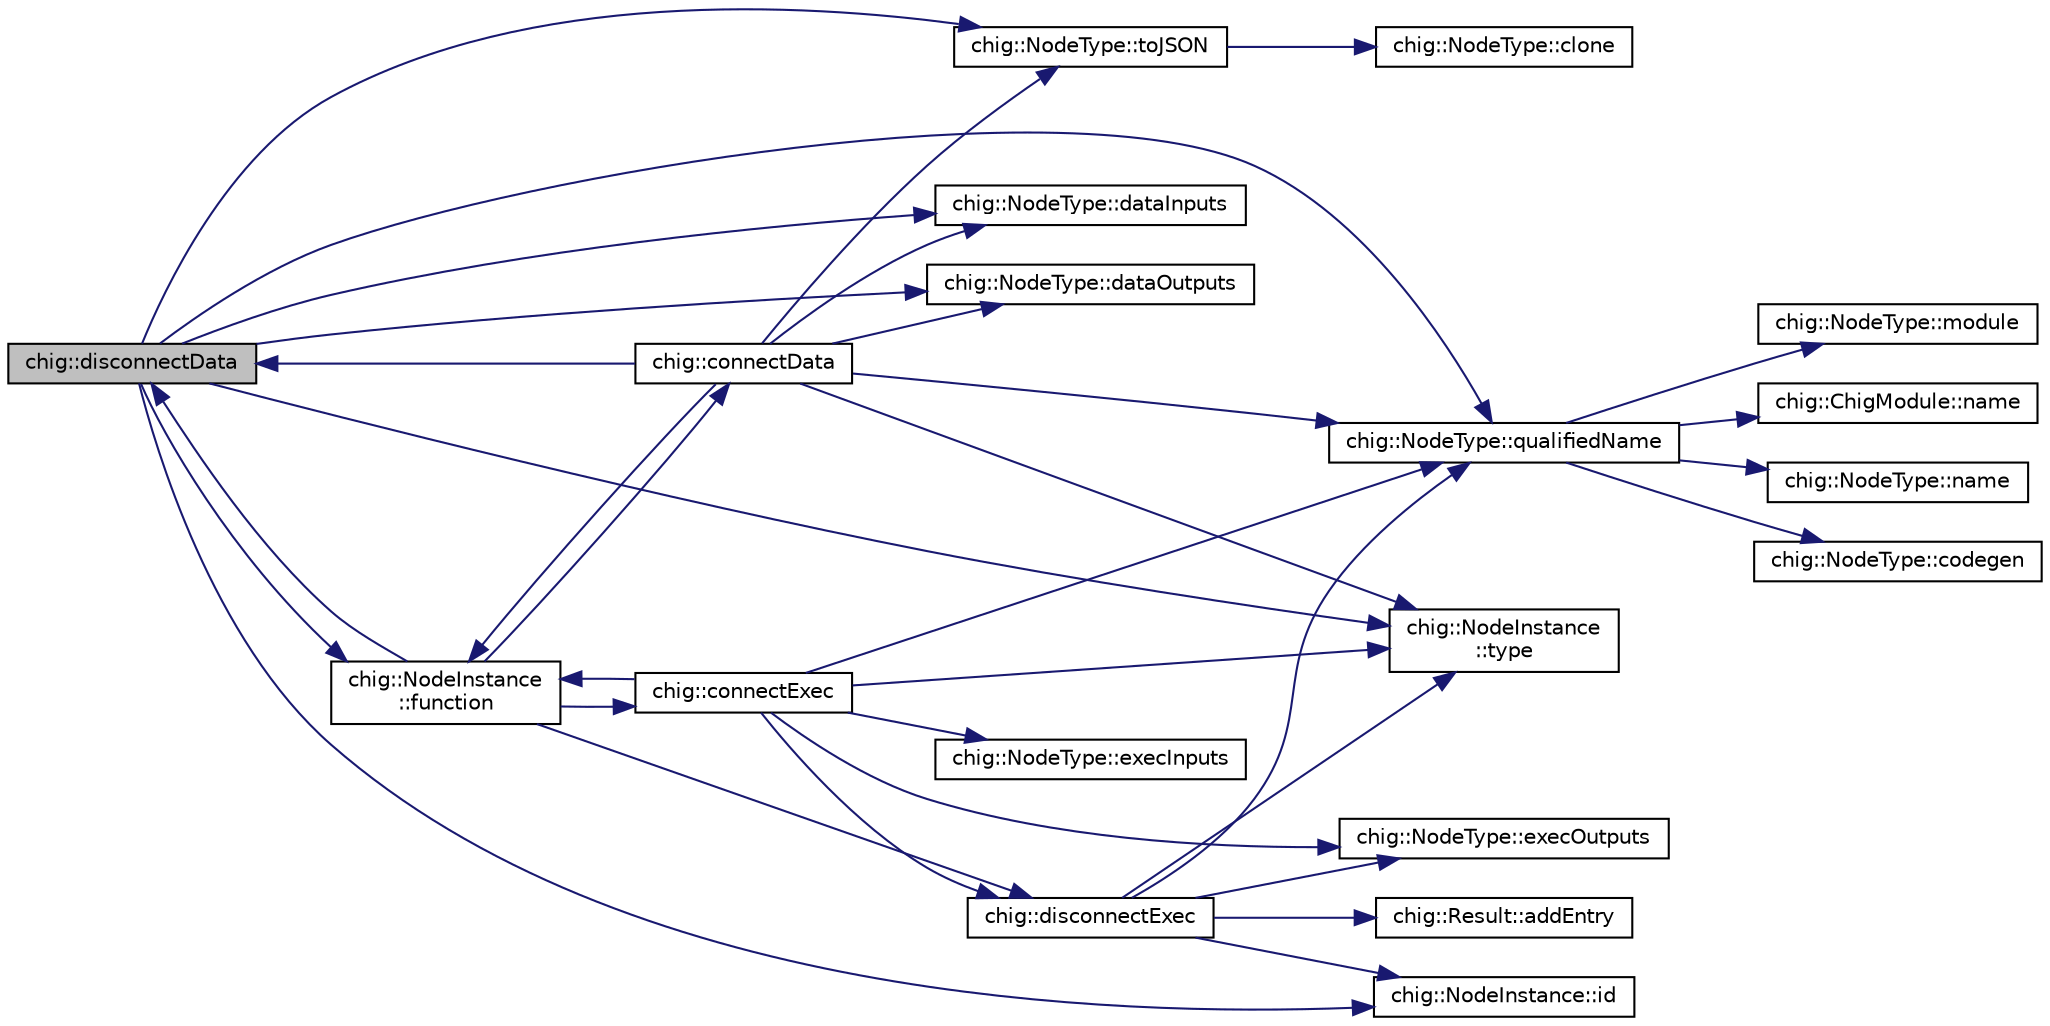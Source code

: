 digraph "chig::disconnectData"
{
 // INTERACTIVE_SVG=YES
  edge [fontname="Helvetica",fontsize="10",labelfontname="Helvetica",labelfontsize="10"];
  node [fontname="Helvetica",fontsize="10",shape=record];
  rankdir="LR";
  Node94 [label="chig::disconnectData",height=0.2,width=0.4,color="black", fillcolor="grey75", style="filled", fontcolor="black"];
  Node94 -> Node95 [color="midnightblue",fontsize="10",style="solid",fontname="Helvetica"];
  Node95 [label="chig::NodeType::dataInputs",height=0.2,width=0.4,color="black", fillcolor="white", style="filled",URL="$structchig_1_1NodeType.html#a3dfb8b1b093b9de0ee59e8eee7ab84e1"];
  Node94 -> Node96 [color="midnightblue",fontsize="10",style="solid",fontname="Helvetica"];
  Node96 [label="chig::NodeType::dataOutputs",height=0.2,width=0.4,color="black", fillcolor="white", style="filled",URL="$structchig_1_1NodeType.html#a7eb591e0e93940aeef541d9d37679b61"];
  Node94 -> Node97 [color="midnightblue",fontsize="10",style="solid",fontname="Helvetica"];
  Node97 [label="chig::NodeInstance\l::function",height=0.2,width=0.4,color="black", fillcolor="white", style="filled",URL="$structchig_1_1NodeInstance.html#ac06ee5988ee5f130088fee83a550f4d2",tooltip="Get the containing GraphFunction. "];
  Node97 -> Node98 [color="midnightblue",fontsize="10",style="solid",fontname="Helvetica"];
  Node98 [label="chig::connectData",height=0.2,width=0.4,color="black", fillcolor="white", style="filled",URL="$namespacechig.html#ad3c2fc880f6843f9a8a0f5ee0d62249d"];
  Node98 -> Node95 [color="midnightblue",fontsize="10",style="solid",fontname="Helvetica"];
  Node98 -> Node96 [color="midnightblue",fontsize="10",style="solid",fontname="Helvetica"];
  Node98 -> Node94 [color="midnightblue",fontsize="10",style="solid",fontname="Helvetica"];
  Node98 -> Node97 [color="midnightblue",fontsize="10",style="solid",fontname="Helvetica"];
  Node98 -> Node99 [color="midnightblue",fontsize="10",style="solid",fontname="Helvetica"];
  Node99 [label="chig::NodeType::qualifiedName",height=0.2,width=0.4,color="black", fillcolor="white", style="filled",URL="$structchig_1_1NodeType.html#aec01c9c30813ec9f0e15dda0f7ae34f3"];
  Node99 -> Node100 [color="midnightblue",fontsize="10",style="solid",fontname="Helvetica"];
  Node100 [label="chig::NodeType::module",height=0.2,width=0.4,color="black", fillcolor="white", style="filled",URL="$structchig_1_1NodeType.html#ad18d6f37b20e92bcd580bcf7c7504e64"];
  Node99 -> Node101 [color="midnightblue",fontsize="10",style="solid",fontname="Helvetica"];
  Node101 [label="chig::ChigModule::name",height=0.2,width=0.4,color="black", fillcolor="white", style="filled",URL="$structchig_1_1ChigModule.html#a1fe8df6ff170ecd33057387571bb5cd2"];
  Node99 -> Node102 [color="midnightblue",fontsize="10",style="solid",fontname="Helvetica"];
  Node102 [label="chig::NodeType::name",height=0.2,width=0.4,color="black", fillcolor="white", style="filled",URL="$structchig_1_1NodeType.html#aeba0c62eaae2a477171d83a65c877f53"];
  Node99 -> Node103 [color="midnightblue",fontsize="10",style="solid",fontname="Helvetica"];
  Node103 [label="chig::NodeType::codegen",height=0.2,width=0.4,color="black", fillcolor="white", style="filled",URL="$structchig_1_1NodeType.html#a2d6fbd28daa967f8d8a3b57351137b9b"];
  Node98 -> Node104 [color="midnightblue",fontsize="10",style="solid",fontname="Helvetica"];
  Node104 [label="chig::NodeType::toJSON",height=0.2,width=0.4,color="black", fillcolor="white", style="filled",URL="$structchig_1_1NodeType.html#ae32c95d458c85ea3633a3e5cb9fd321c"];
  Node104 -> Node105 [color="midnightblue",fontsize="10",style="solid",fontname="Helvetica"];
  Node105 [label="chig::NodeType::clone",height=0.2,width=0.4,color="black", fillcolor="white", style="filled",URL="$structchig_1_1NodeType.html#a4225c75840cda9382e6f5ff169d59513"];
  Node98 -> Node106 [color="midnightblue",fontsize="10",style="solid",fontname="Helvetica"];
  Node106 [label="chig::NodeInstance\l::type",height=0.2,width=0.4,color="black", fillcolor="white", style="filled",URL="$structchig_1_1NodeInstance.html#a5c9d6934e14f56ff4317ff08e170e83a"];
  Node97 -> Node107 [color="midnightblue",fontsize="10",style="solid",fontname="Helvetica"];
  Node107 [label="chig::connectExec",height=0.2,width=0.4,color="black", fillcolor="white", style="filled",URL="$namespacechig.html#a8a2e0029b591b2c20b39d570753f123f"];
  Node107 -> Node108 [color="midnightblue",fontsize="10",style="solid",fontname="Helvetica"];
  Node108 [label="chig::disconnectExec",height=0.2,width=0.4,color="black", fillcolor="white", style="filled",URL="$namespacechig.html#ad24a330508033631ef29b2f6e5cf6210"];
  Node108 -> Node106 [color="midnightblue",fontsize="10",style="solid",fontname="Helvetica"];
  Node108 -> Node109 [color="midnightblue",fontsize="10",style="solid",fontname="Helvetica"];
  Node109 [label="chig::NodeType::execOutputs",height=0.2,width=0.4,color="black", fillcolor="white", style="filled",URL="$structchig_1_1NodeType.html#afc4ee5b526c87f79a4b4e2a902e209a8"];
  Node108 -> Node110 [color="midnightblue",fontsize="10",style="solid",fontname="Helvetica"];
  Node110 [label="chig::Result::addEntry",height=0.2,width=0.4,color="black", fillcolor="white", style="filled",URL="$structchig_1_1Result.html#aabb30a56760c3a817518912d9eabb491"];
  Node108 -> Node99 [color="midnightblue",fontsize="10",style="solid",fontname="Helvetica"];
  Node108 -> Node111 [color="midnightblue",fontsize="10",style="solid",fontname="Helvetica"];
  Node111 [label="chig::NodeInstance::id",height=0.2,width=0.4,color="black", fillcolor="white", style="filled",URL="$structchig_1_1NodeInstance.html#a1468afe4799106831566bd283332a516"];
  Node107 -> Node112 [color="midnightblue",fontsize="10",style="solid",fontname="Helvetica"];
  Node112 [label="chig::NodeType::execInputs",height=0.2,width=0.4,color="black", fillcolor="white", style="filled",URL="$structchig_1_1NodeType.html#ad5ef2ca8fec103e87c31ed39564fa050"];
  Node107 -> Node109 [color="midnightblue",fontsize="10",style="solid",fontname="Helvetica"];
  Node107 -> Node97 [color="midnightblue",fontsize="10",style="solid",fontname="Helvetica"];
  Node107 -> Node99 [color="midnightblue",fontsize="10",style="solid",fontname="Helvetica"];
  Node107 -> Node106 [color="midnightblue",fontsize="10",style="solid",fontname="Helvetica"];
  Node97 -> Node94 [color="midnightblue",fontsize="10",style="solid",fontname="Helvetica"];
  Node97 -> Node108 [color="midnightblue",fontsize="10",style="solid",fontname="Helvetica"];
  Node94 -> Node111 [color="midnightblue",fontsize="10",style="solid",fontname="Helvetica"];
  Node94 -> Node99 [color="midnightblue",fontsize="10",style="solid",fontname="Helvetica"];
  Node94 -> Node104 [color="midnightblue",fontsize="10",style="solid",fontname="Helvetica"];
  Node94 -> Node106 [color="midnightblue",fontsize="10",style="solid",fontname="Helvetica"];
}
